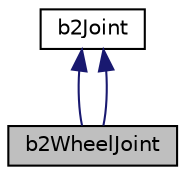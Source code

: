 digraph "b2WheelJoint"
{
 // LATEX_PDF_SIZE
  edge [fontname="Helvetica",fontsize="10",labelfontname="Helvetica",labelfontsize="10"];
  node [fontname="Helvetica",fontsize="10",shape=record];
  Node1 [label="b2WheelJoint",height=0.2,width=0.4,color="black", fillcolor="grey75", style="filled", fontcolor="black",tooltip=" "];
  Node2 -> Node1 [dir="back",color="midnightblue",fontsize="10",style="solid",fontname="Helvetica"];
  Node2 [label="b2Joint",height=0.2,width=0.4,color="black", fillcolor="white", style="filled",URL="$classb2Joint.html",tooltip=" "];
  Node2 -> Node1 [dir="back",color="midnightblue",fontsize="10",style="solid",fontname="Helvetica"];
}
